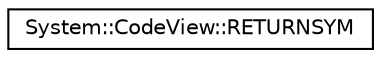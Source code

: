digraph G
{
  edge [fontname="Helvetica",fontsize="10",labelfontname="Helvetica",labelfontsize="10"];
  node [fontname="Helvetica",fontsize="10",shape=record];
  rankdir="LR";
  Node1 [label="System::CodeView::RETURNSYM",height=0.2,width=0.4,color="black", fillcolor="white", style="filled",URL="$struct_system_1_1_code_view_1_1_r_e_t_u_r_n_s_y_m.html"];
}
